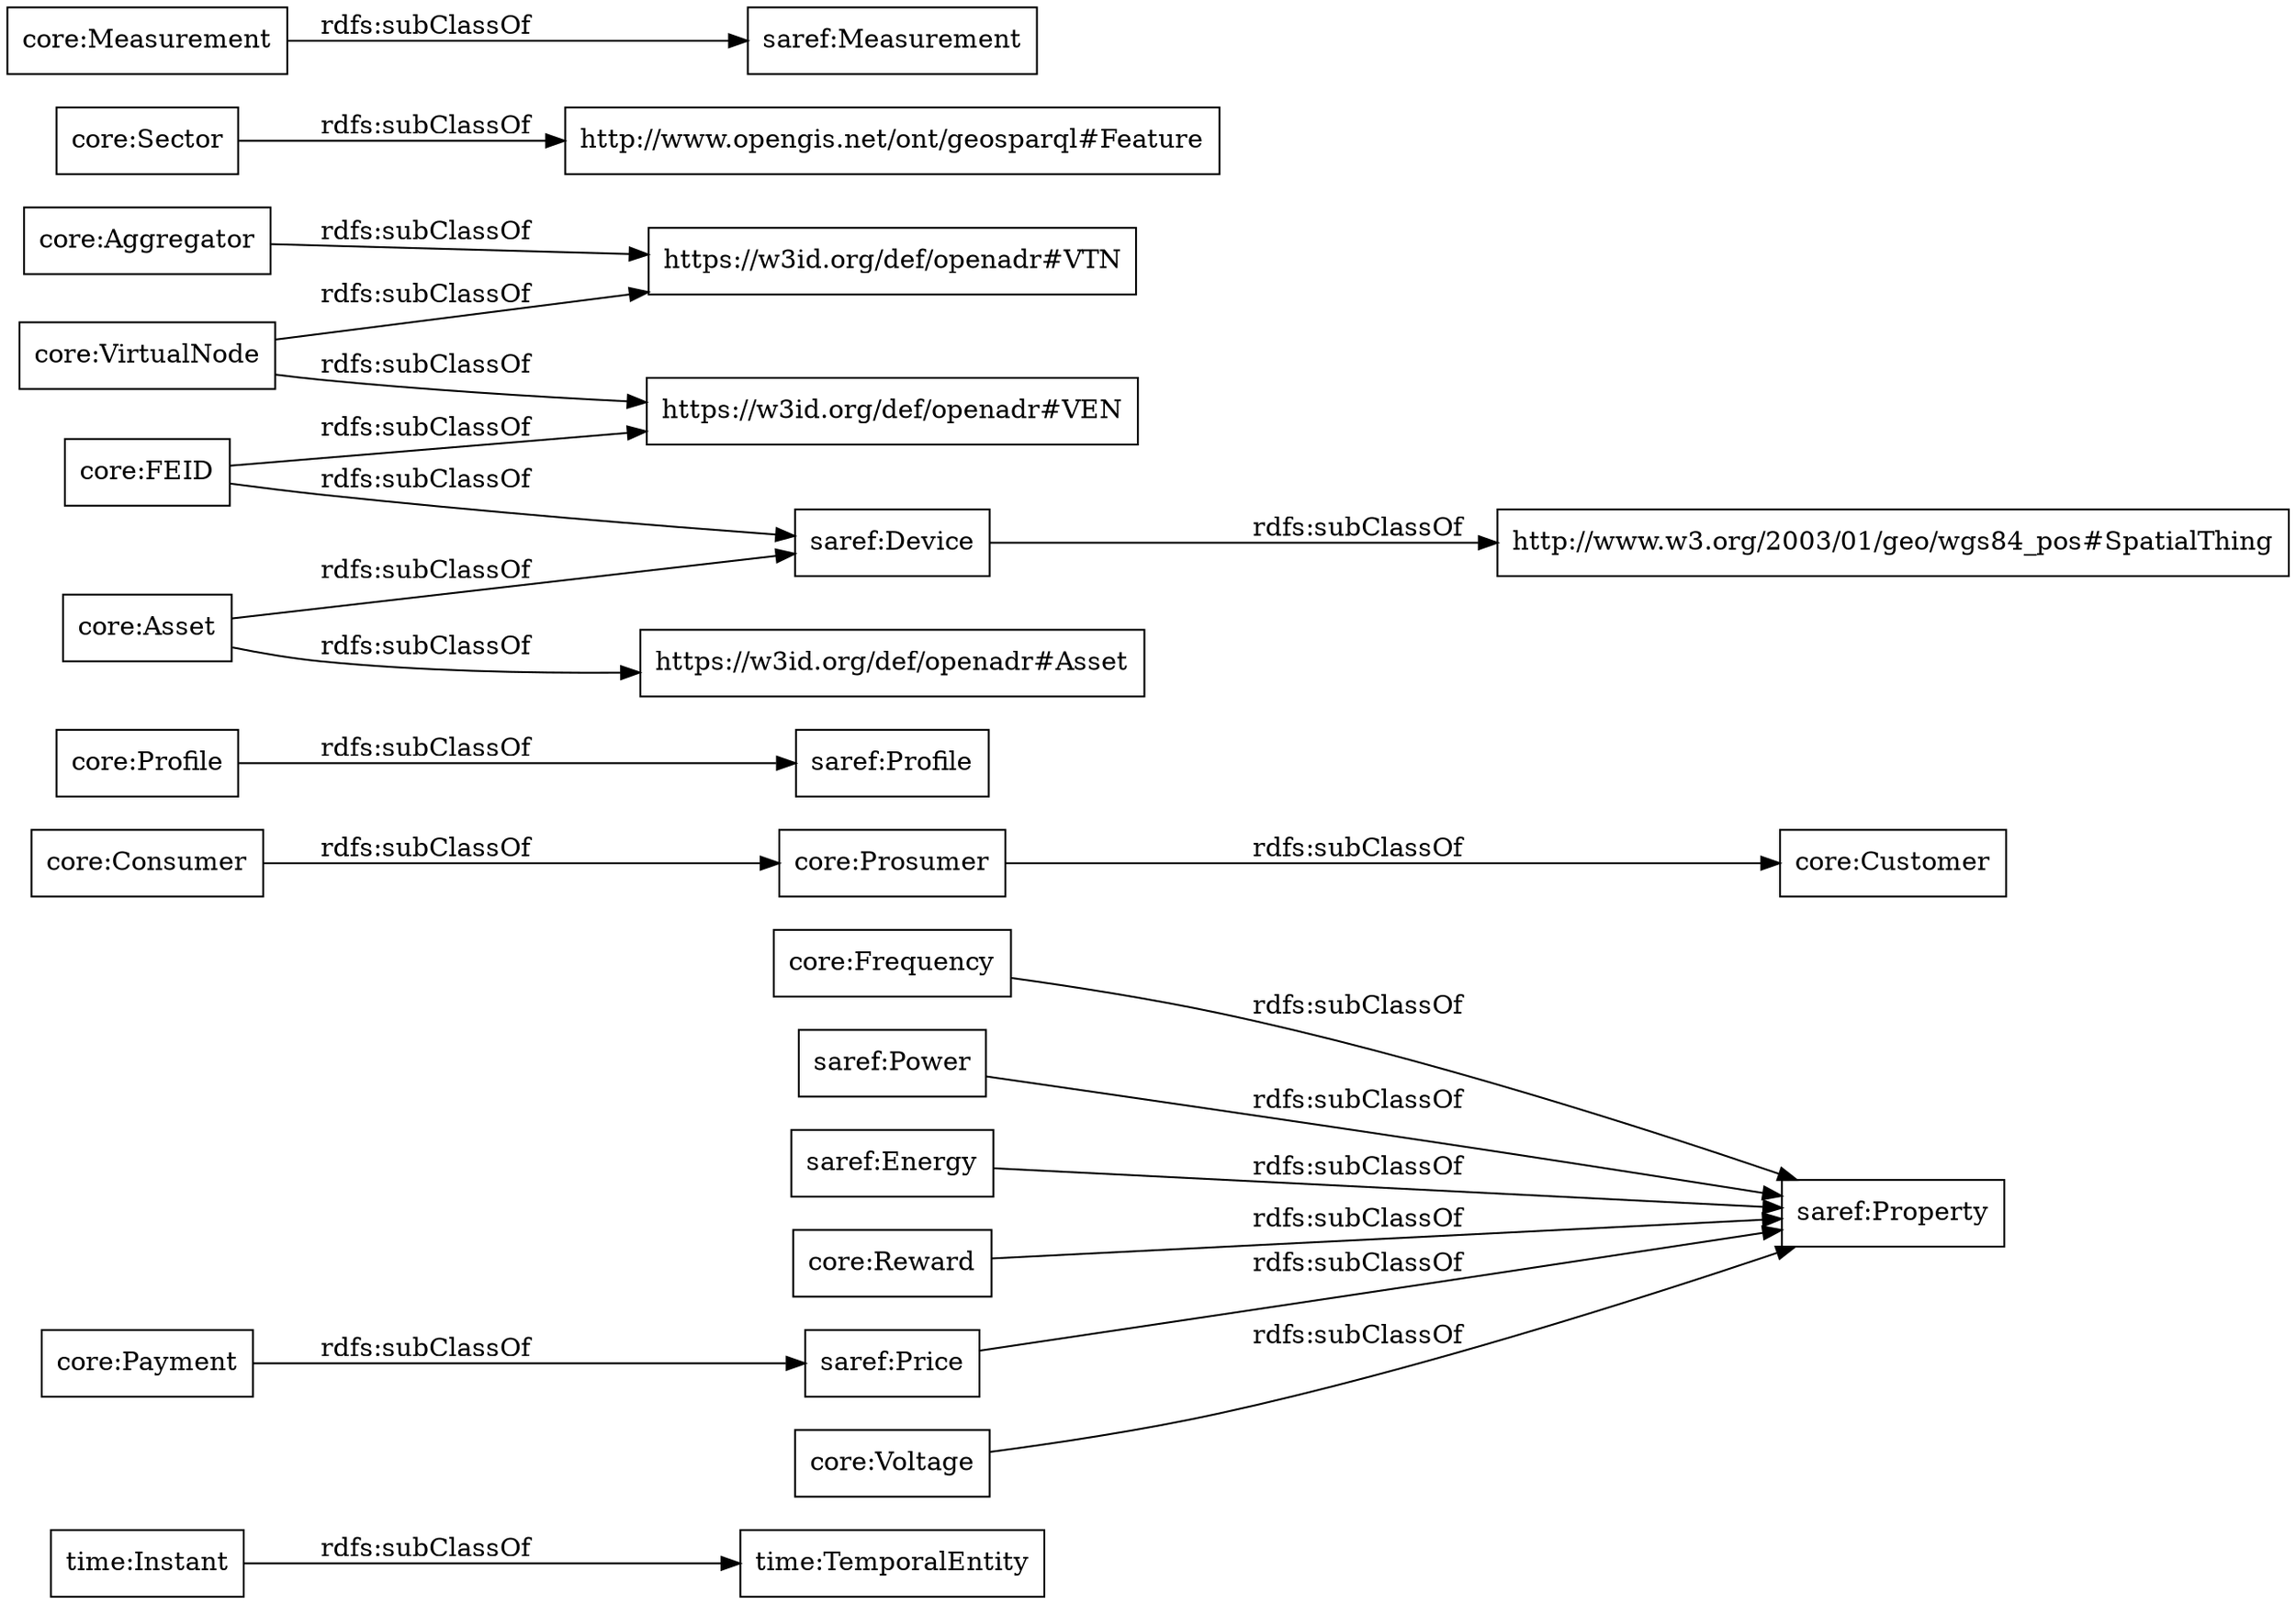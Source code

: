 digraph ar2dtool_diagram { 
rankdir=LR;
size="1000"
node [shape = rectangle, color="black"]; "time:Instant" "core:Frequency" "core:Customer" "saref:Profile" "core:VirtualNode" "saref:Power" "core:Sector" "saref:Energy" "saref:Device" "core:Consumer" "core:Aggregator" "core:Measurement" "http://www.w3.org/2003/01/geo/wgs84_pos#SpatialThing" "core:Prosumer" "saref:Measurement" "core:Reward" "time:TemporalEntity" "saref:Price" "core:Asset" "http://www.opengis.net/ont/geosparql#Feature" "core:Voltage" "saref:Property" "core:Profile" "core:FEID" "core:Payment" ; /*classes style*/
	"saref:Price" -> "saref:Property" [ label = "rdfs:subClassOf" ];
	"core:Payment" -> "saref:Price" [ label = "rdfs:subClassOf" ];
	"core:Measurement" -> "saref:Measurement" [ label = "rdfs:subClassOf" ];
	"core:VirtualNode" -> "https://w3id.org/def/openadr#VTN" [ label = "rdfs:subClassOf" ];
	"core:VirtualNode" -> "https://w3id.org/def/openadr#VEN" [ label = "rdfs:subClassOf" ];
	"core:Voltage" -> "saref:Property" [ label = "rdfs:subClassOf" ];
	"core:Sector" -> "http://www.opengis.net/ont/geosparql#Feature" [ label = "rdfs:subClassOf" ];
	"core:Aggregator" -> "https://w3id.org/def/openadr#VTN" [ label = "rdfs:subClassOf" ];
	"core:FEID" -> "saref:Device" [ label = "rdfs:subClassOf" ];
	"core:FEID" -> "https://w3id.org/def/openadr#VEN" [ label = "rdfs:subClassOf" ];
	"core:Asset" -> "saref:Device" [ label = "rdfs:subClassOf" ];
	"core:Asset" -> "https://w3id.org/def/openadr#Asset" [ label = "rdfs:subClassOf" ];
	"core:Prosumer" -> "core:Customer" [ label = "rdfs:subClassOf" ];
	"core:Frequency" -> "saref:Property" [ label = "rdfs:subClassOf" ];
	"time:Instant" -> "time:TemporalEntity" [ label = "rdfs:subClassOf" ];
	"core:Profile" -> "saref:Profile" [ label = "rdfs:subClassOf" ];
	"saref:Power" -> "saref:Property" [ label = "rdfs:subClassOf" ];
	"saref:Energy" -> "saref:Property" [ label = "rdfs:subClassOf" ];
	"core:Consumer" -> "core:Prosumer" [ label = "rdfs:subClassOf" ];
	"core:Reward" -> "saref:Property" [ label = "rdfs:subClassOf" ];
	"saref:Device" -> "http://www.w3.org/2003/01/geo/wgs84_pos#SpatialThing" [ label = "rdfs:subClassOf" ];

}
